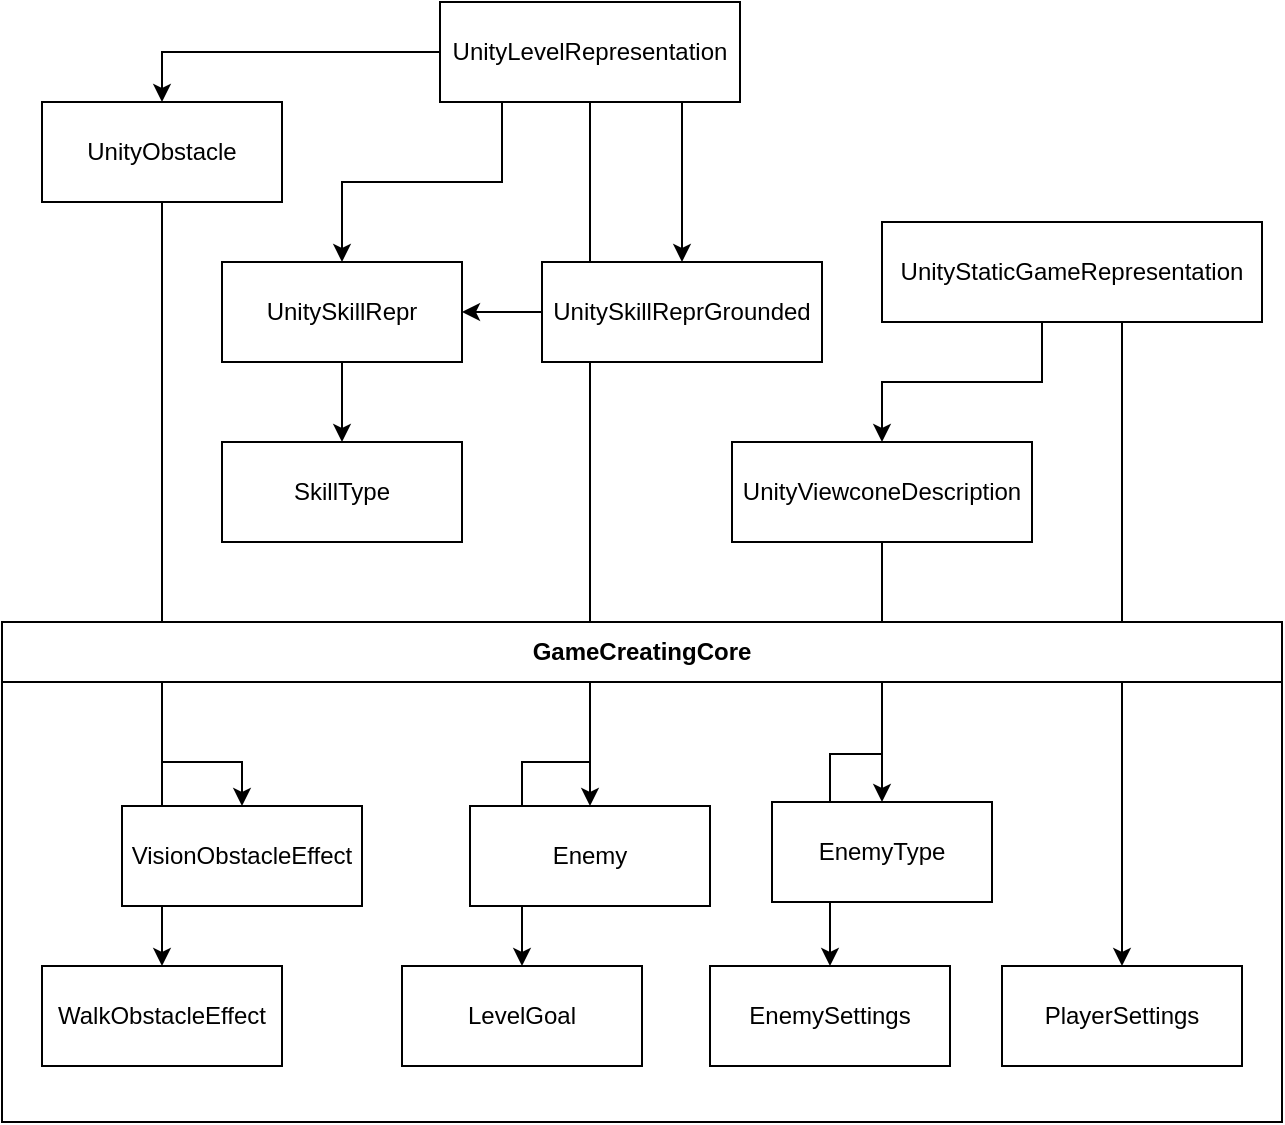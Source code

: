 <mxfile version="24.6.4" type="device">
  <diagram id="C5RBs43oDa-KdzZeNtuy" name="Page-1">
    <mxGraphModel dx="1050" dy="537" grid="1" gridSize="10" guides="1" tooltips="1" connect="1" arrows="1" fold="1" page="1" pageScale="1" pageWidth="827" pageHeight="1169" math="0" shadow="0">
      <root>
        <mxCell id="WIyWlLk6GJQsqaUBKTNV-0" />
        <mxCell id="WIyWlLk6GJQsqaUBKTNV-1" parent="WIyWlLk6GJQsqaUBKTNV-0" />
        <mxCell id="uJuetPwyFt0daFba83CH-59" style="edgeStyle=orthogonalEdgeStyle;rounded=0;orthogonalLoop=1;jettySize=auto;html=1;entryX=0.5;entryY=0;entryDx=0;entryDy=0;" edge="1" parent="WIyWlLk6GJQsqaUBKTNV-1" source="uJuetPwyFt0daFba83CH-33" target="uJuetPwyFt0daFba83CH-35">
          <mxGeometry relative="1" as="geometry" />
        </mxCell>
        <mxCell id="uJuetPwyFt0daFba83CH-57" style="edgeStyle=orthogonalEdgeStyle;rounded=0;orthogonalLoop=1;jettySize=auto;html=1;entryX=0.5;entryY=0;entryDx=0;entryDy=0;" edge="1" parent="WIyWlLk6GJQsqaUBKTNV-1" source="uJuetPwyFt0daFba83CH-33" target="uJuetPwyFt0daFba83CH-36">
          <mxGeometry relative="1" as="geometry" />
        </mxCell>
        <mxCell id="uJuetPwyFt0daFba83CH-39" style="edgeStyle=orthogonalEdgeStyle;rounded=0;orthogonalLoop=1;jettySize=auto;html=1;entryX=0.5;entryY=0;entryDx=0;entryDy=0;" edge="1" parent="WIyWlLk6GJQsqaUBKTNV-1" source="uJuetPwyFt0daFba83CH-17" target="uJuetPwyFt0daFba83CH-31">
          <mxGeometry relative="1" as="geometry">
            <Array as="points">
              <mxPoint x="680" y="550" />
              <mxPoint x="680" y="550" />
            </Array>
          </mxGeometry>
        </mxCell>
        <mxCell id="uJuetPwyFt0daFba83CH-61" style="edgeStyle=orthogonalEdgeStyle;rounded=0;orthogonalLoop=1;jettySize=auto;html=1;exitX=0.25;exitY=1;exitDx=0;exitDy=0;entryX=0.5;entryY=0;entryDx=0;entryDy=0;" edge="1" parent="WIyWlLk6GJQsqaUBKTNV-1" source="uJuetPwyFt0daFba83CH-17" target="uJuetPwyFt0daFba83CH-33">
          <mxGeometry relative="1" as="geometry">
            <Array as="points">
              <mxPoint x="640" y="280" />
              <mxPoint x="640" y="310" />
              <mxPoint x="560" y="310" />
            </Array>
          </mxGeometry>
        </mxCell>
        <mxCell id="uJuetPwyFt0daFba83CH-17" value="UnityStaticGameRepresentation" style="rounded=0;whiteSpace=wrap;html=1;" vertex="1" parent="WIyWlLk6GJQsqaUBKTNV-1">
          <mxGeometry x="560" y="230" width="190" height="50" as="geometry" />
        </mxCell>
        <mxCell id="uJuetPwyFt0daFba83CH-24" style="edgeStyle=orthogonalEdgeStyle;rounded=0;orthogonalLoop=1;jettySize=auto;html=1;entryX=0.5;entryY=0;entryDx=0;entryDy=0;" edge="1" parent="WIyWlLk6GJQsqaUBKTNV-1" source="uJuetPwyFt0daFba83CH-18" target="uJuetPwyFt0daFba83CH-19">
          <mxGeometry relative="1" as="geometry" />
        </mxCell>
        <mxCell id="uJuetPwyFt0daFba83CH-45" style="edgeStyle=orthogonalEdgeStyle;rounded=0;orthogonalLoop=1;jettySize=auto;html=1;entryX=0.5;entryY=0;entryDx=0;entryDy=0;" edge="1" parent="WIyWlLk6GJQsqaUBKTNV-1" source="uJuetPwyFt0daFba83CH-18" target="uJuetPwyFt0daFba83CH-42">
          <mxGeometry relative="1" as="geometry">
            <Array as="points">
              <mxPoint x="370" y="210" />
              <mxPoint x="290" y="210" />
            </Array>
          </mxGeometry>
        </mxCell>
        <mxCell id="uJuetPwyFt0daFba83CH-47" style="edgeStyle=orthogonalEdgeStyle;rounded=0;orthogonalLoop=1;jettySize=auto;html=1;entryX=0.5;entryY=0;entryDx=0;entryDy=0;" edge="1" parent="WIyWlLk6GJQsqaUBKTNV-1" source="uJuetPwyFt0daFba83CH-18" target="uJuetPwyFt0daFba83CH-46">
          <mxGeometry relative="1" as="geometry" />
        </mxCell>
        <mxCell id="uJuetPwyFt0daFba83CH-49" style="edgeStyle=orthogonalEdgeStyle;rounded=0;orthogonalLoop=1;jettySize=auto;html=1;entryX=0.5;entryY=0;entryDx=0;entryDy=0;" edge="1" parent="WIyWlLk6GJQsqaUBKTNV-1" source="uJuetPwyFt0daFba83CH-18" target="uJuetPwyFt0daFba83CH-48">
          <mxGeometry relative="1" as="geometry">
            <Array as="points">
              <mxPoint x="414" y="500" />
              <mxPoint x="380" y="500" />
            </Array>
          </mxGeometry>
        </mxCell>
        <mxCell id="uJuetPwyFt0daFba83CH-62" style="edgeStyle=orthogonalEdgeStyle;rounded=0;orthogonalLoop=1;jettySize=auto;html=1;exitX=0.75;exitY=1;exitDx=0;exitDy=0;entryX=0.5;entryY=0;entryDx=0;entryDy=0;" edge="1" parent="WIyWlLk6GJQsqaUBKTNV-1" source="uJuetPwyFt0daFba83CH-18" target="uJuetPwyFt0daFba83CH-50">
          <mxGeometry relative="1" as="geometry">
            <Array as="points">
              <mxPoint x="460" y="170" />
            </Array>
          </mxGeometry>
        </mxCell>
        <mxCell id="uJuetPwyFt0daFba83CH-18" value="UnityLevelRepresentation" style="rounded=0;whiteSpace=wrap;html=1;" vertex="1" parent="WIyWlLk6GJQsqaUBKTNV-1">
          <mxGeometry x="339" y="120" width="150" height="50" as="geometry" />
        </mxCell>
        <mxCell id="uJuetPwyFt0daFba83CH-54" style="edgeStyle=orthogonalEdgeStyle;rounded=0;orthogonalLoop=1;jettySize=auto;html=1;" edge="1" parent="WIyWlLk6GJQsqaUBKTNV-1" source="uJuetPwyFt0daFba83CH-19" target="uJuetPwyFt0daFba83CH-26">
          <mxGeometry relative="1" as="geometry" />
        </mxCell>
        <mxCell id="uJuetPwyFt0daFba83CH-60" style="edgeStyle=orthogonalEdgeStyle;rounded=0;orthogonalLoop=1;jettySize=auto;html=1;entryX=0.5;entryY=0;entryDx=0;entryDy=0;" edge="1" parent="WIyWlLk6GJQsqaUBKTNV-1" source="uJuetPwyFt0daFba83CH-19" target="uJuetPwyFt0daFba83CH-27">
          <mxGeometry relative="1" as="geometry">
            <Array as="points">
              <mxPoint x="200" y="500" />
              <mxPoint x="240" y="500" />
            </Array>
          </mxGeometry>
        </mxCell>
        <mxCell id="uJuetPwyFt0daFba83CH-19" value="UnityObstacle" style="rounded=0;whiteSpace=wrap;html=1;" vertex="1" parent="WIyWlLk6GJQsqaUBKTNV-1">
          <mxGeometry x="140" y="170" width="120" height="50" as="geometry" />
        </mxCell>
        <mxCell id="uJuetPwyFt0daFba83CH-23" value="GameCreatingCore" style="swimlane;whiteSpace=wrap;html=1;startSize=30;" vertex="1" parent="WIyWlLk6GJQsqaUBKTNV-1">
          <mxGeometry x="120" y="430" width="640" height="250" as="geometry" />
        </mxCell>
        <mxCell id="uJuetPwyFt0daFba83CH-26" value="WalkObstacleEffect" style="rounded=0;whiteSpace=wrap;html=1;" vertex="1" parent="uJuetPwyFt0daFba83CH-23">
          <mxGeometry x="20" y="172" width="120" height="50" as="geometry" />
        </mxCell>
        <mxCell id="uJuetPwyFt0daFba83CH-27" value="VisionObstacleEffect" style="rounded=0;whiteSpace=wrap;html=1;" vertex="1" parent="uJuetPwyFt0daFba83CH-23">
          <mxGeometry x="60" y="92" width="120" height="50" as="geometry" />
        </mxCell>
        <mxCell id="uJuetPwyFt0daFba83CH-30" style="edgeStyle=orthogonalEdgeStyle;rounded=0;orthogonalLoop=1;jettySize=auto;html=1;exitX=0.5;exitY=1;exitDx=0;exitDy=0;" edge="1" parent="uJuetPwyFt0daFba83CH-23" source="uJuetPwyFt0daFba83CH-26" target="uJuetPwyFt0daFba83CH-26">
          <mxGeometry relative="1" as="geometry" />
        </mxCell>
        <mxCell id="uJuetPwyFt0daFba83CH-36" value="&lt;div&gt;EnemySettings&lt;/div&gt;" style="rounded=0;whiteSpace=wrap;html=1;" vertex="1" parent="uJuetPwyFt0daFba83CH-23">
          <mxGeometry x="354" y="172" width="120" height="50" as="geometry" />
        </mxCell>
        <mxCell id="uJuetPwyFt0daFba83CH-35" value="&lt;div&gt;EnemyType&lt;/div&gt;" style="rounded=0;whiteSpace=wrap;html=1;" vertex="1" parent="uJuetPwyFt0daFba83CH-23">
          <mxGeometry x="385" y="90" width="110" height="50" as="geometry" />
        </mxCell>
        <mxCell id="uJuetPwyFt0daFba83CH-31" value="PlayerSettings" style="rounded=0;whiteSpace=wrap;html=1;" vertex="1" parent="uJuetPwyFt0daFba83CH-23">
          <mxGeometry x="500" y="172" width="120" height="50" as="geometry" />
        </mxCell>
        <mxCell id="uJuetPwyFt0daFba83CH-46" value="Enemy" style="rounded=0;whiteSpace=wrap;html=1;" vertex="1" parent="uJuetPwyFt0daFba83CH-23">
          <mxGeometry x="234" y="92" width="120" height="50" as="geometry" />
        </mxCell>
        <mxCell id="uJuetPwyFt0daFba83CH-48" value="LevelGoal" style="rounded=0;whiteSpace=wrap;html=1;" vertex="1" parent="uJuetPwyFt0daFba83CH-23">
          <mxGeometry x="200" y="172" width="120" height="50" as="geometry" />
        </mxCell>
        <mxCell id="uJuetPwyFt0daFba83CH-33" value="UnityViewconeDescription" style="rounded=0;whiteSpace=wrap;html=1;" vertex="1" parent="WIyWlLk6GJQsqaUBKTNV-1">
          <mxGeometry x="485" y="340" width="150" height="50" as="geometry" />
        </mxCell>
        <mxCell id="uJuetPwyFt0daFba83CH-44" style="edgeStyle=orthogonalEdgeStyle;rounded=0;orthogonalLoop=1;jettySize=auto;html=1;entryX=0.5;entryY=0;entryDx=0;entryDy=0;" edge="1" parent="WIyWlLk6GJQsqaUBKTNV-1" source="uJuetPwyFt0daFba83CH-42" target="uJuetPwyFt0daFba83CH-43">
          <mxGeometry relative="1" as="geometry" />
        </mxCell>
        <mxCell id="uJuetPwyFt0daFba83CH-42" value="&lt;div&gt;UnitySkillRepr&lt;/div&gt;" style="rounded=0;whiteSpace=wrap;html=1;" vertex="1" parent="WIyWlLk6GJQsqaUBKTNV-1">
          <mxGeometry x="230" y="250" width="120" height="50" as="geometry" />
        </mxCell>
        <mxCell id="uJuetPwyFt0daFba83CH-43" value="&lt;div&gt;SkillType&lt;/div&gt;" style="rounded=0;whiteSpace=wrap;html=1;" vertex="1" parent="WIyWlLk6GJQsqaUBKTNV-1">
          <mxGeometry x="230" y="340" width="120" height="50" as="geometry" />
        </mxCell>
        <mxCell id="uJuetPwyFt0daFba83CH-53" style="edgeStyle=orthogonalEdgeStyle;rounded=0;orthogonalLoop=1;jettySize=auto;html=1;entryX=1;entryY=0.5;entryDx=0;entryDy=0;" edge="1" parent="WIyWlLk6GJQsqaUBKTNV-1" source="uJuetPwyFt0daFba83CH-50" target="uJuetPwyFt0daFba83CH-42">
          <mxGeometry relative="1" as="geometry" />
        </mxCell>
        <mxCell id="uJuetPwyFt0daFba83CH-50" value="UnitySkillReprGrounded" style="rounded=0;whiteSpace=wrap;html=1;" vertex="1" parent="WIyWlLk6GJQsqaUBKTNV-1">
          <mxGeometry x="390" y="250" width="140" height="50" as="geometry" />
        </mxCell>
      </root>
    </mxGraphModel>
  </diagram>
</mxfile>
